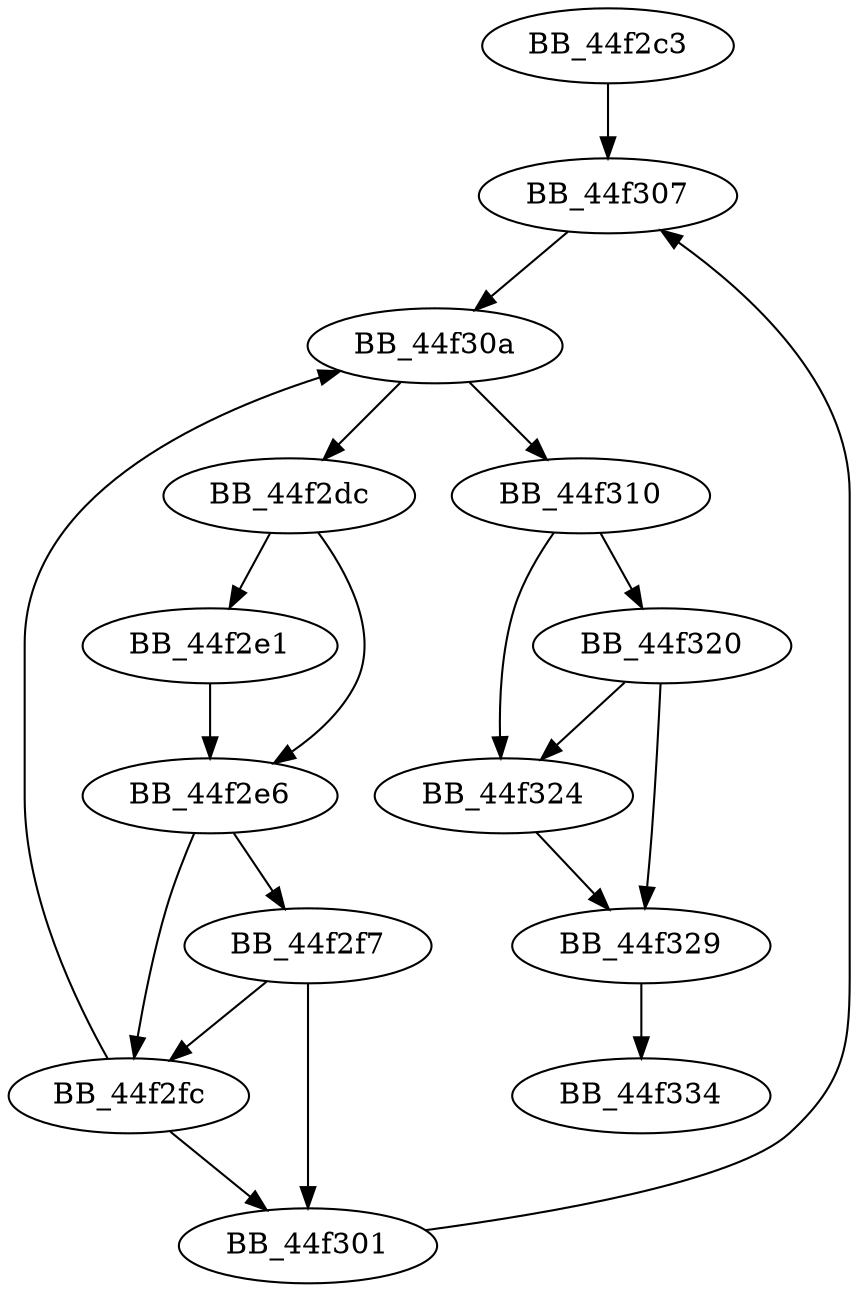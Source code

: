 DiGraph sub_44F2C3{
BB_44f2c3->BB_44f307
BB_44f2dc->BB_44f2e1
BB_44f2dc->BB_44f2e6
BB_44f2e1->BB_44f2e6
BB_44f2e6->BB_44f2f7
BB_44f2e6->BB_44f2fc
BB_44f2f7->BB_44f2fc
BB_44f2f7->BB_44f301
BB_44f2fc->BB_44f301
BB_44f2fc->BB_44f30a
BB_44f301->BB_44f307
BB_44f307->BB_44f30a
BB_44f30a->BB_44f2dc
BB_44f30a->BB_44f310
BB_44f310->BB_44f320
BB_44f310->BB_44f324
BB_44f320->BB_44f324
BB_44f320->BB_44f329
BB_44f324->BB_44f329
BB_44f329->BB_44f334
}
